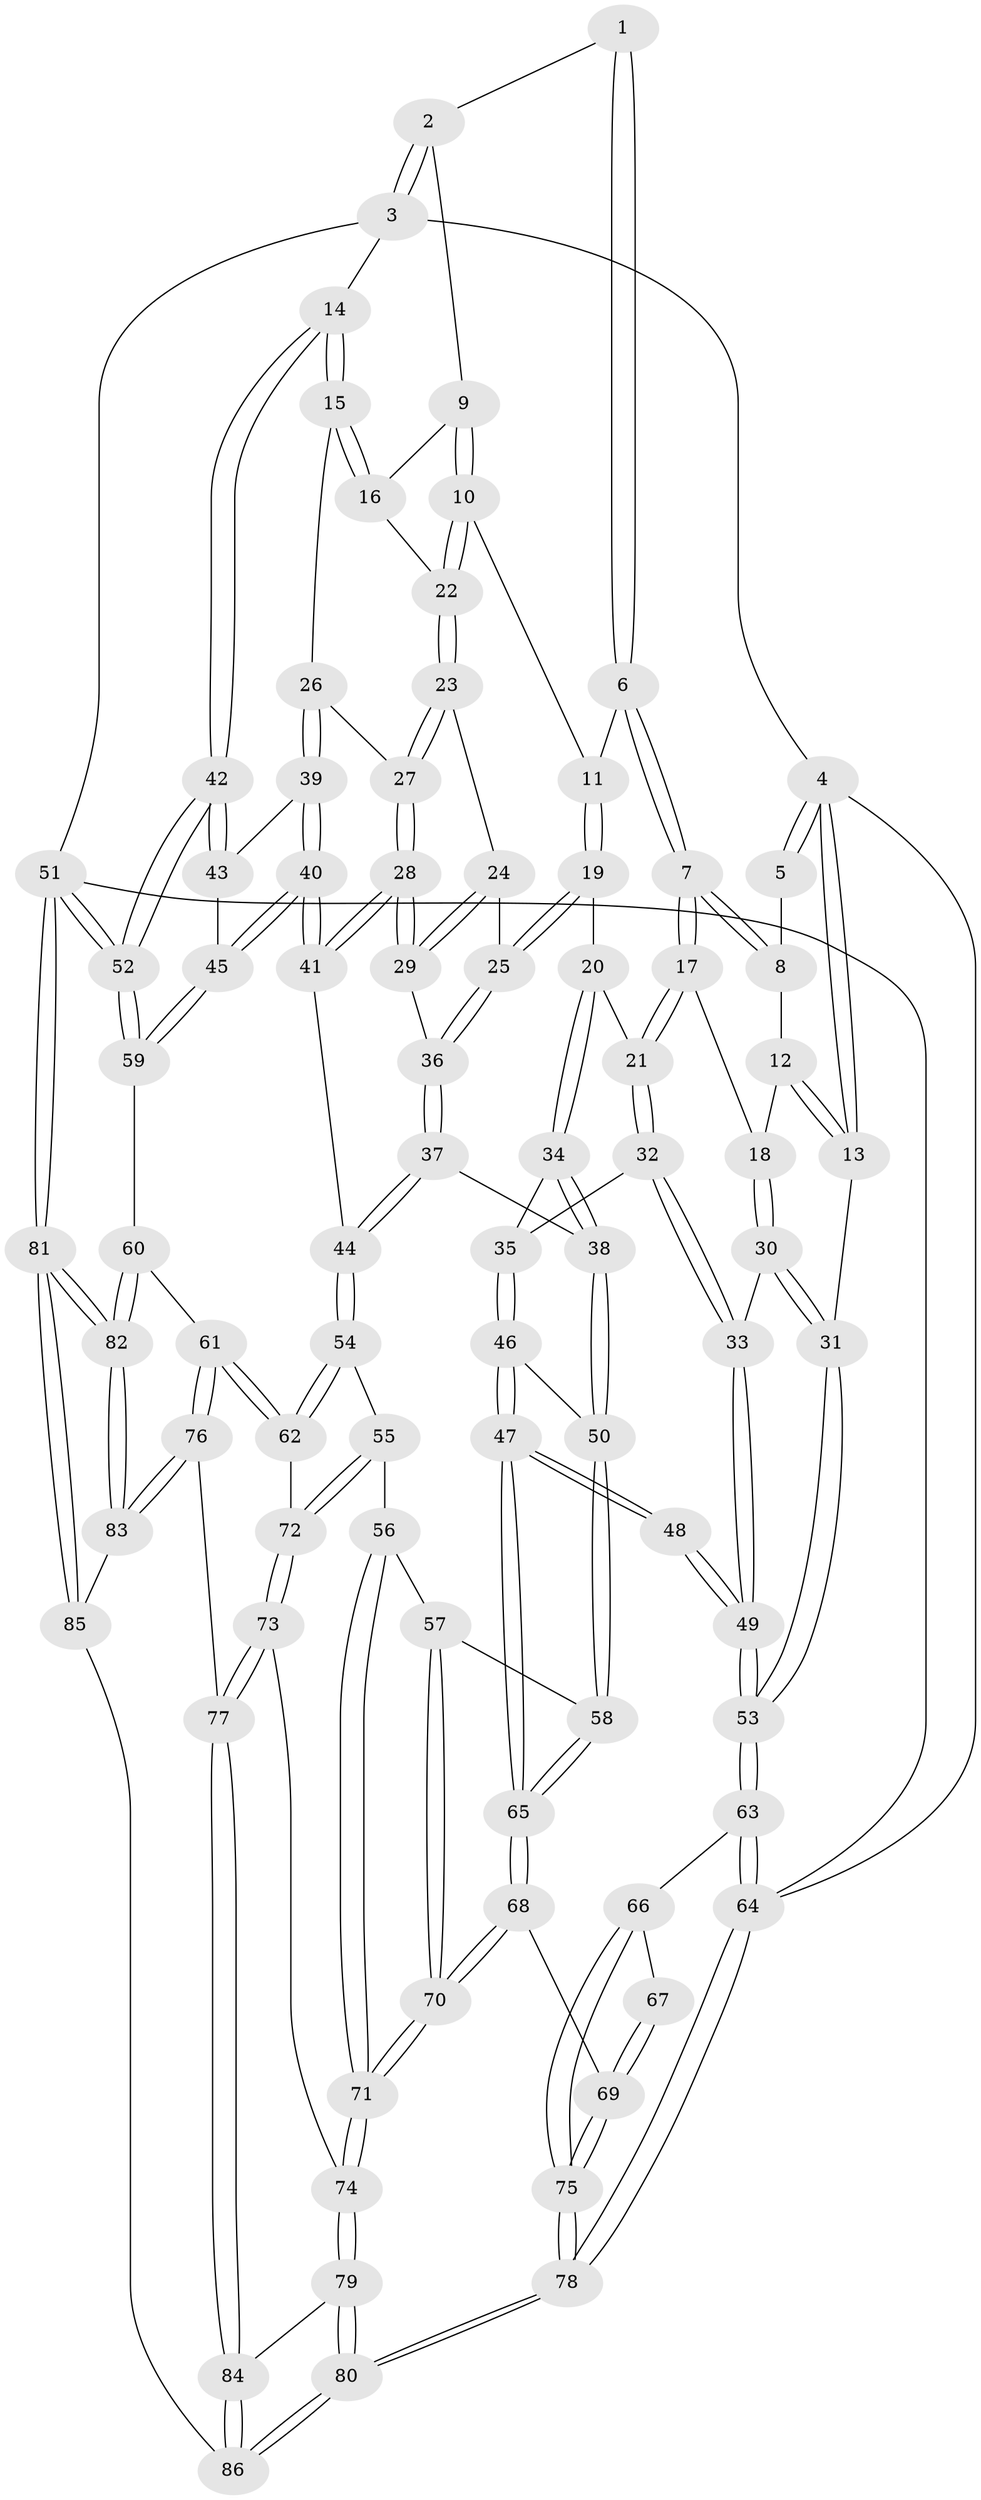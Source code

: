 // coarse degree distribution, {3: 0.17307692307692307, 5: 0.40384615384615385, 4: 0.34615384615384615, 6: 0.057692307692307696, 8: 0.019230769230769232}
// Generated by graph-tools (version 1.1) at 2025/52/02/27/25 19:52:36]
// undirected, 86 vertices, 212 edges
graph export_dot {
graph [start="1"]
  node [color=gray90,style=filled];
  1 [pos="+0.5262798436226254+0"];
  2 [pos="+0.8670926243061855+0"];
  3 [pos="+1+0"];
  4 [pos="+0+0"];
  5 [pos="+0.14373824223315526+0"];
  6 [pos="+0.5170089955476598+0"];
  7 [pos="+0.30560417563276926+0.16412702797494944"];
  8 [pos="+0.2056528683810114+0"];
  9 [pos="+0.7553272593180779+0.08544574285841544"];
  10 [pos="+0.7285360066530728+0.1514824982000313"];
  11 [pos="+0.5674020304524279+0.08952809108462859"];
  12 [pos="+0.11439602756909169+0.13173935549106502"];
  13 [pos="+0+0.15317041576271276"];
  14 [pos="+1+0"];
  15 [pos="+1+0.0686752988857139"];
  16 [pos="+0.9349136487455009+0.11773097161982025"];
  17 [pos="+0.30332283450258096+0.19463401088895768"];
  18 [pos="+0.2670686089161137+0.20151120031988193"];
  19 [pos="+0.49087373295826053+0.24890539052485725"];
  20 [pos="+0.4331465348527992+0.24765340729142538"];
  21 [pos="+0.3242394434529693+0.2152875258566699"];
  22 [pos="+0.7418188632397654+0.18168930130461047"];
  23 [pos="+0.7428953243599091+0.20278736189251936"];
  24 [pos="+0.7005845084515281+0.24290857761680745"];
  25 [pos="+0.5122728227462565+0.27048559210801515"];
  26 [pos="+0.8771177526849133+0.29558540686747004"];
  27 [pos="+0.8001727203065295+0.25349972164806484"];
  28 [pos="+0.707706489353155+0.41886961800567424"];
  29 [pos="+0.6850235797694+0.3651002692636525"];
  30 [pos="+0.155513493317317+0.28371446031466696"];
  31 [pos="+0+0.2902933240100862"];
  32 [pos="+0.28689863311418035+0.39418202386531337"];
  33 [pos="+0.20038037720395385+0.4436284797836236"];
  34 [pos="+0.39528919869434015+0.41576816819623685"];
  35 [pos="+0.351500713402085+0.4329703347342878"];
  36 [pos="+0.5207498628178655+0.2926693902677559"];
  37 [pos="+0.5311027412341057+0.454675924381394"];
  38 [pos="+0.5224197202865366+0.46268540699666805"];
  39 [pos="+0.8776246674275126+0.30854030150121176"];
  40 [pos="+0.778913224665394+0.4641724362463685"];
  41 [pos="+0.7146257797362408+0.45116416911450086"];
  42 [pos="+1+0.4829793605082535"];
  43 [pos="+0.971766984614284+0.40732029035400336"];
  44 [pos="+0.679501523270069+0.4705595853408169"];
  45 [pos="+0.820479502511889+0.5064561452853642"];
  46 [pos="+0.35783205246020916+0.4975536505934613"];
  47 [pos="+0.2647311435656828+0.5906480993109273"];
  48 [pos="+0.20878198865782086+0.5558104660034028"];
  49 [pos="+0.17833339732108675+0.47752223717156767"];
  50 [pos="+0.4852564005567035+0.545476521219285"];
  51 [pos="+1+1"];
  52 [pos="+1+0.6238045661549584"];
  53 [pos="+0+0.4101359079982203"];
  54 [pos="+0.6526819430139461+0.6027663261869558"];
  55 [pos="+0.5216299874447351+0.6177906644651815"];
  56 [pos="+0.5023577253833037+0.6004563187084376"];
  57 [pos="+0.49045420894786596+0.5842642030924872"];
  58 [pos="+0.48538591599311876+0.5750560377794617"];
  59 [pos="+0.8956509124334178+0.6585213677360195"];
  60 [pos="+0.8398391664441596+0.7139646084032674"];
  61 [pos="+0.7898685978572382+0.7355698020574754"];
  62 [pos="+0.7109515166218815+0.6828174103433875"];
  63 [pos="+0+0.5504456091088471"];
  64 [pos="+0+1"];
  65 [pos="+0.29173859462824037+0.6341708773693998"];
  66 [pos="+0.05419308159889394+0.6456576589356607"];
  67 [pos="+0.16955101933144673+0.5887007691920756"];
  68 [pos="+0.29421563657842403+0.6626428301098215"];
  69 [pos="+0.15167705898002878+0.7586152524153341"];
  70 [pos="+0.34648317781123444+0.7426128119402324"];
  71 [pos="+0.3721435698802526+0.7961765386058444"];
  72 [pos="+0.5426382372511008+0.7150725078559335"];
  73 [pos="+0.5355056746456335+0.7427982108511825"];
  74 [pos="+0.3750395573847262+0.8058698517087545"];
  75 [pos="+0.1246107057275921+0.7877621619867382"];
  76 [pos="+0.735579759484967+0.8213322144648879"];
  77 [pos="+0.6215265449431984+0.8464088586849045"];
  78 [pos="+0.05477926574078452+1"];
  79 [pos="+0.3707967411402605+0.8244633278776935"];
  80 [pos="+0.12510358150759254+1"];
  81 [pos="+1+1"];
  82 [pos="+1+1"];
  83 [pos="+0.7556237214860428+0.889810958681958"];
  84 [pos="+0.5785901585687607+0.9007297368769112"];
  85 [pos="+0.5733811143337627+1"];
  86 [pos="+0.5337467957540801+1"];
  1 -- 2;
  1 -- 6;
  1 -- 6;
  2 -- 3;
  2 -- 3;
  2 -- 9;
  3 -- 4;
  3 -- 14;
  3 -- 51;
  4 -- 5;
  4 -- 5;
  4 -- 13;
  4 -- 13;
  4 -- 64;
  5 -- 8;
  6 -- 7;
  6 -- 7;
  6 -- 11;
  7 -- 8;
  7 -- 8;
  7 -- 17;
  7 -- 17;
  8 -- 12;
  9 -- 10;
  9 -- 10;
  9 -- 16;
  10 -- 11;
  10 -- 22;
  10 -- 22;
  11 -- 19;
  11 -- 19;
  12 -- 13;
  12 -- 13;
  12 -- 18;
  13 -- 31;
  14 -- 15;
  14 -- 15;
  14 -- 42;
  14 -- 42;
  15 -- 16;
  15 -- 16;
  15 -- 26;
  16 -- 22;
  17 -- 18;
  17 -- 21;
  17 -- 21;
  18 -- 30;
  18 -- 30;
  19 -- 20;
  19 -- 25;
  19 -- 25;
  20 -- 21;
  20 -- 34;
  20 -- 34;
  21 -- 32;
  21 -- 32;
  22 -- 23;
  22 -- 23;
  23 -- 24;
  23 -- 27;
  23 -- 27;
  24 -- 25;
  24 -- 29;
  24 -- 29;
  25 -- 36;
  25 -- 36;
  26 -- 27;
  26 -- 39;
  26 -- 39;
  27 -- 28;
  27 -- 28;
  28 -- 29;
  28 -- 29;
  28 -- 41;
  28 -- 41;
  29 -- 36;
  30 -- 31;
  30 -- 31;
  30 -- 33;
  31 -- 53;
  31 -- 53;
  32 -- 33;
  32 -- 33;
  32 -- 35;
  33 -- 49;
  33 -- 49;
  34 -- 35;
  34 -- 38;
  34 -- 38;
  35 -- 46;
  35 -- 46;
  36 -- 37;
  36 -- 37;
  37 -- 38;
  37 -- 44;
  37 -- 44;
  38 -- 50;
  38 -- 50;
  39 -- 40;
  39 -- 40;
  39 -- 43;
  40 -- 41;
  40 -- 41;
  40 -- 45;
  40 -- 45;
  41 -- 44;
  42 -- 43;
  42 -- 43;
  42 -- 52;
  42 -- 52;
  43 -- 45;
  44 -- 54;
  44 -- 54;
  45 -- 59;
  45 -- 59;
  46 -- 47;
  46 -- 47;
  46 -- 50;
  47 -- 48;
  47 -- 48;
  47 -- 65;
  47 -- 65;
  48 -- 49;
  48 -- 49;
  49 -- 53;
  49 -- 53;
  50 -- 58;
  50 -- 58;
  51 -- 52;
  51 -- 52;
  51 -- 81;
  51 -- 81;
  51 -- 64;
  52 -- 59;
  52 -- 59;
  53 -- 63;
  53 -- 63;
  54 -- 55;
  54 -- 62;
  54 -- 62;
  55 -- 56;
  55 -- 72;
  55 -- 72;
  56 -- 57;
  56 -- 71;
  56 -- 71;
  57 -- 58;
  57 -- 70;
  57 -- 70;
  58 -- 65;
  58 -- 65;
  59 -- 60;
  60 -- 61;
  60 -- 82;
  60 -- 82;
  61 -- 62;
  61 -- 62;
  61 -- 76;
  61 -- 76;
  62 -- 72;
  63 -- 64;
  63 -- 64;
  63 -- 66;
  64 -- 78;
  64 -- 78;
  65 -- 68;
  65 -- 68;
  66 -- 67;
  66 -- 75;
  66 -- 75;
  67 -- 69;
  67 -- 69;
  68 -- 69;
  68 -- 70;
  68 -- 70;
  69 -- 75;
  69 -- 75;
  70 -- 71;
  70 -- 71;
  71 -- 74;
  71 -- 74;
  72 -- 73;
  72 -- 73;
  73 -- 74;
  73 -- 77;
  73 -- 77;
  74 -- 79;
  74 -- 79;
  75 -- 78;
  75 -- 78;
  76 -- 77;
  76 -- 83;
  76 -- 83;
  77 -- 84;
  77 -- 84;
  78 -- 80;
  78 -- 80;
  79 -- 80;
  79 -- 80;
  79 -- 84;
  80 -- 86;
  80 -- 86;
  81 -- 82;
  81 -- 82;
  81 -- 85;
  81 -- 85;
  82 -- 83;
  82 -- 83;
  83 -- 85;
  84 -- 86;
  84 -- 86;
  85 -- 86;
}
